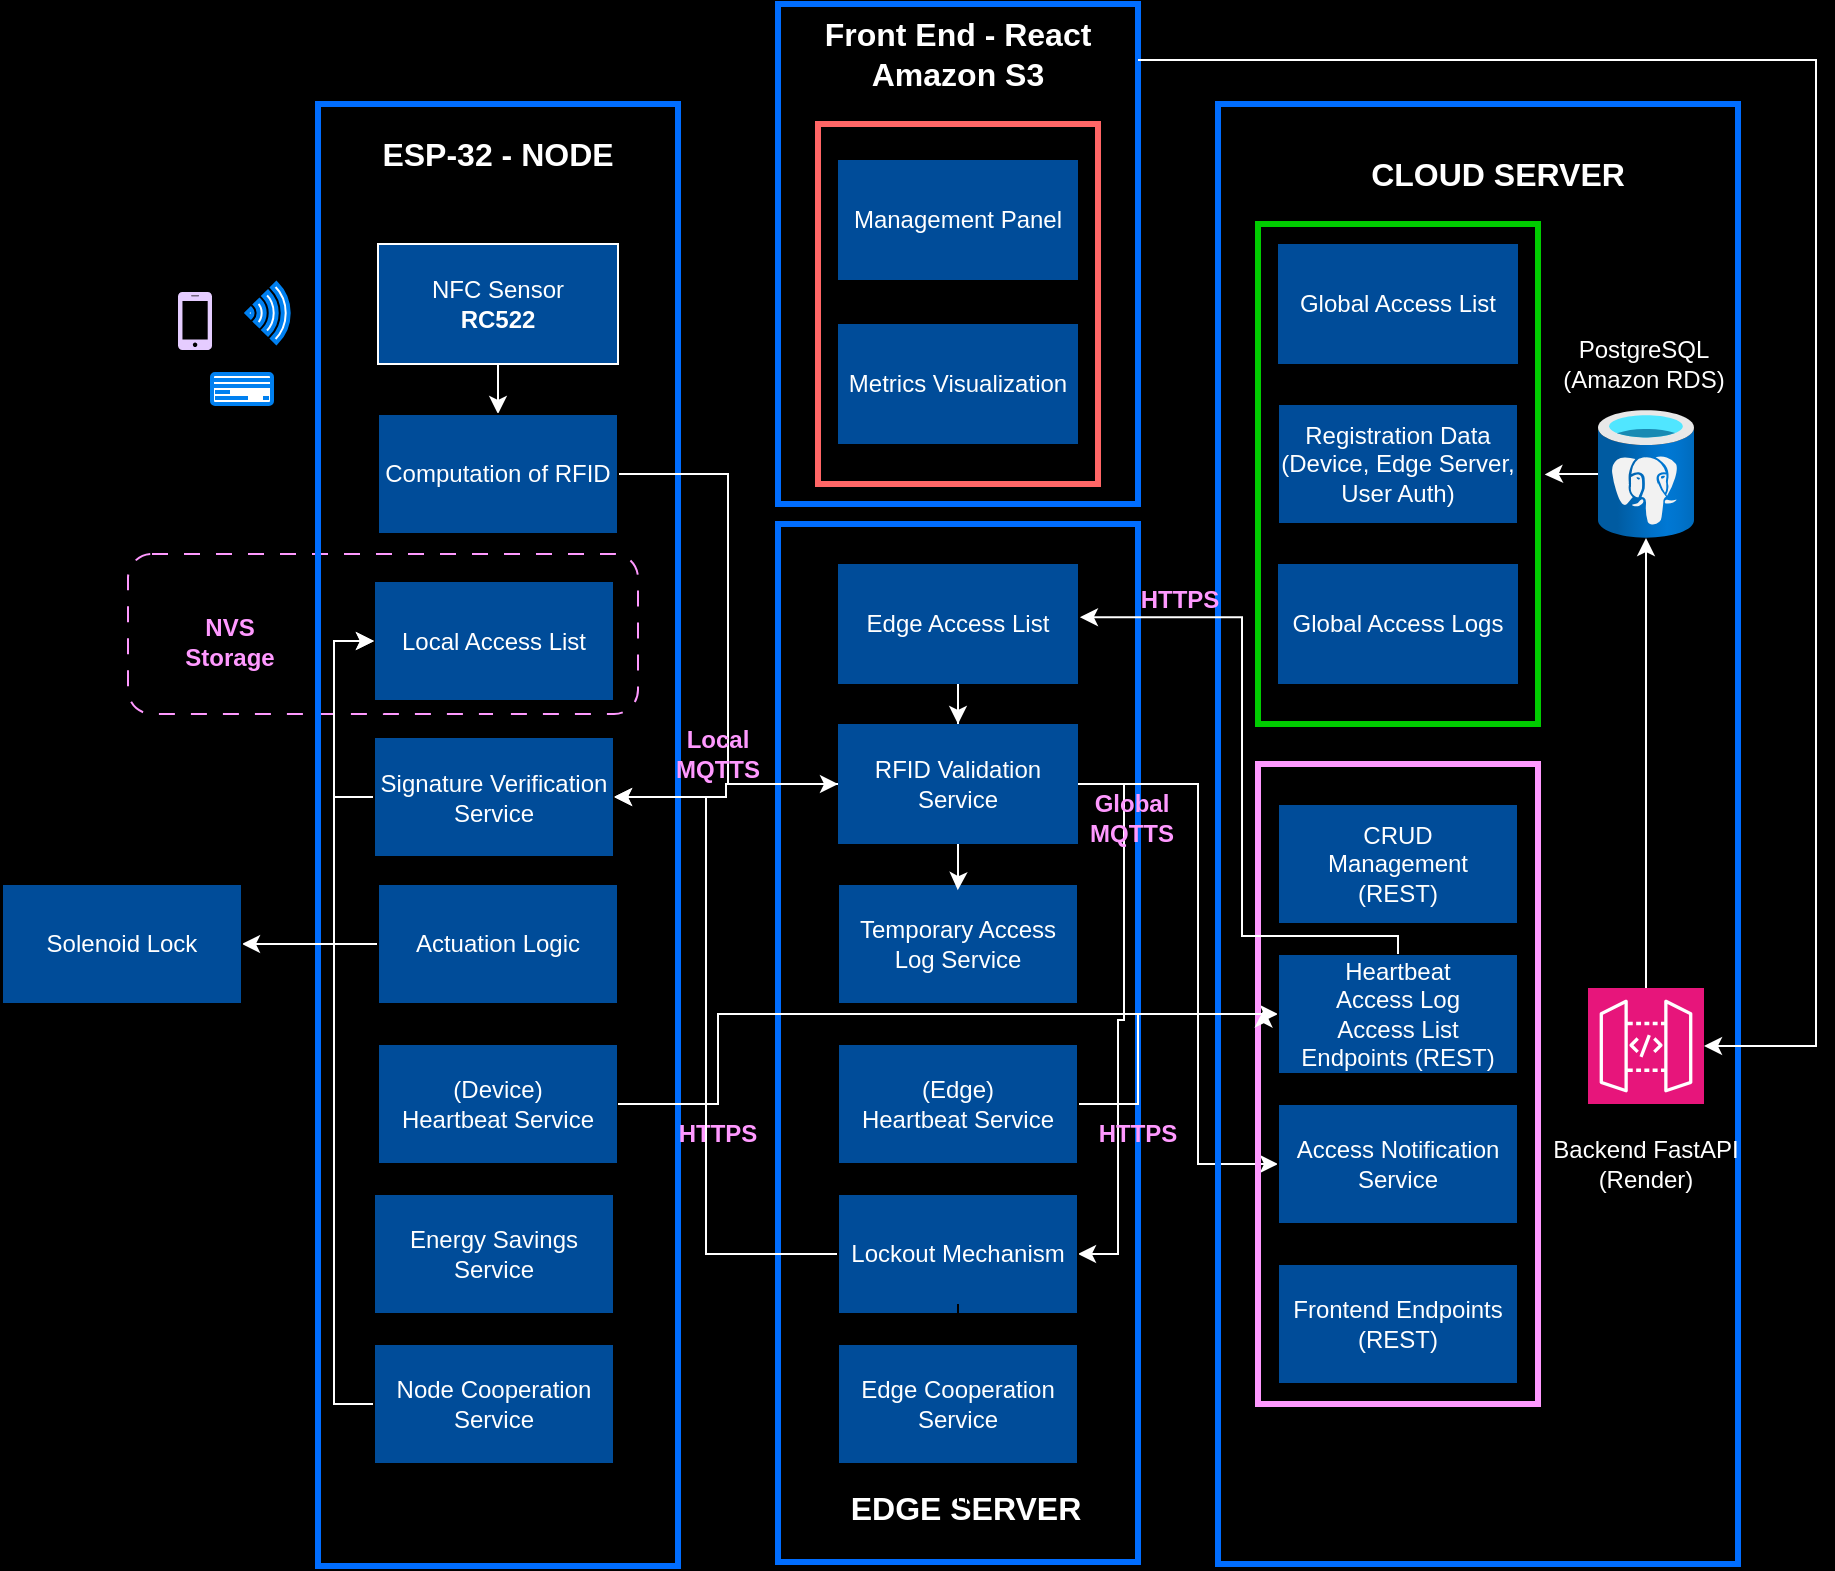 <mxfile version="24.4.10" type="device">
  <diagram name="Página-1" id="-t-8v69SYljJ3hl_-1ib">
    <mxGraphModel dx="1878" dy="1171" grid="0" gridSize="10" guides="1" tooltips="1" connect="1" arrows="1" fold="1" page="1" pageScale="1" pageWidth="827" pageHeight="1169" background="#000000" math="0" shadow="0">
      <root>
        <mxCell id="0" />
        <mxCell id="1" parent="0" />
        <mxCell id="iy7gCG9oLCuIgu3NNxAZ-4" value="" style="rounded=1;whiteSpace=wrap;html=1;fillStyle=dots;fillColor=none;strokeColor=#FF99FF;dashed=1;dashPattern=8 8;" vertex="1" parent="1">
          <mxGeometry x="105" y="385" width="255" height="80" as="geometry" />
        </mxCell>
        <mxCell id="DE5yet_kDrVKlgOhP13U-1" value="" style="rounded=0;whiteSpace=wrap;html=1;fillColor=none;strokeColor=#006DFF;strokeWidth=3;" parent="1" vertex="1">
          <mxGeometry x="200" y="160" width="180" height="731" as="geometry" />
        </mxCell>
        <mxCell id="DE5yet_kDrVKlgOhP13U-2" value="&lt;font color=&quot;#ffffff&quot;&gt;&lt;b&gt;&lt;font style=&quot;font-size: 16px;&quot;&gt;ESP-32 - NODE&lt;/font&gt;&lt;/b&gt;&lt;/font&gt;" style="text;html=1;align=center;verticalAlign=middle;whiteSpace=wrap;rounded=0;" parent="1" vertex="1">
          <mxGeometry x="220" y="170" width="140" height="30" as="geometry" />
        </mxCell>
        <mxCell id="iy7gCG9oLCuIgu3NNxAZ-1" style="edgeStyle=orthogonalEdgeStyle;rounded=0;orthogonalLoop=1;jettySize=auto;html=1;exitX=0.5;exitY=1;exitDx=0;exitDy=0;strokeColor=#FFFFFF;" edge="1" parent="1" source="DE5yet_kDrVKlgOhP13U-4" target="DE5yet_kDrVKlgOhP13U-7">
          <mxGeometry relative="1" as="geometry" />
        </mxCell>
        <mxCell id="DE5yet_kDrVKlgOhP13U-4" value="&lt;div&gt;&lt;font color=&quot;#ffffff&quot;&gt;NFC Sensor&lt;/font&gt;&lt;/div&gt;&lt;div&gt;&lt;font color=&quot;#ffffff&quot;&gt;&lt;b&gt;RC522&lt;/b&gt;&lt;br&gt;&lt;/font&gt;&lt;/div&gt;" style="rounded=0;whiteSpace=wrap;html=1;fillColor=#004C99;strokeColor=#FFFFFF;" parent="1" vertex="1">
          <mxGeometry x="230" y="230" width="120" height="60" as="geometry" />
        </mxCell>
        <mxCell id="iy7gCG9oLCuIgu3NNxAZ-11" style="edgeStyle=orthogonalEdgeStyle;rounded=0;orthogonalLoop=1;jettySize=auto;html=1;exitX=1;exitY=0.5;exitDx=0;exitDy=0;entryX=0;entryY=0.5;entryDx=0;entryDy=0;strokeColor=#FFFFFF;" edge="1" parent="1" source="DE5yet_kDrVKlgOhP13U-7" target="DE5yet_kDrVKlgOhP13U-47">
          <mxGeometry relative="1" as="geometry" />
        </mxCell>
        <mxCell id="DE5yet_kDrVKlgOhP13U-7" value="&lt;div&gt;&lt;font color=&quot;#ffffff&quot;&gt;Computation of RFID &lt;br&gt;&lt;/font&gt;&lt;/div&gt;" style="rounded=0;whiteSpace=wrap;html=1;fillColor=#004C99;" parent="1" vertex="1">
          <mxGeometry x="230" y="315" width="120" height="60" as="geometry" />
        </mxCell>
        <mxCell id="DE5yet_kDrVKlgOhP13U-9" value="&lt;div&gt;&lt;font color=&quot;#ffffff&quot;&gt;(Device)&lt;/font&gt;&lt;/div&gt;&lt;div&gt;&lt;font color=&quot;#ffffff&quot;&gt;Heartbeat Service&lt;/font&gt;&lt;/div&gt;" style="rounded=0;whiteSpace=wrap;html=1;fillColor=#004C99;" parent="1" vertex="1">
          <mxGeometry x="230" y="630" width="120" height="60" as="geometry" />
        </mxCell>
        <mxCell id="DE5yet_kDrVKlgOhP13U-12" style="edgeStyle=orthogonalEdgeStyle;rounded=0;orthogonalLoop=1;jettySize=auto;html=1;entryX=1;entryY=0.5;entryDx=0;entryDy=0;strokeColor=#FFFFFF;" parent="1" source="DE5yet_kDrVKlgOhP13U-10" target="DE5yet_kDrVKlgOhP13U-11" edge="1">
          <mxGeometry relative="1" as="geometry" />
        </mxCell>
        <mxCell id="iy7gCG9oLCuIgu3NNxAZ-7" value="" style="edgeStyle=orthogonalEdgeStyle;rounded=0;orthogonalLoop=1;jettySize=auto;html=1;" edge="1" parent="1" source="iy7gCG9oLCuIgu3NNxAZ-8" target="iy7gCG9oLCuIgu3NNxAZ-4">
          <mxGeometry relative="1" as="geometry" />
        </mxCell>
        <mxCell id="DE5yet_kDrVKlgOhP13U-10" value="&lt;div&gt;&lt;font color=&quot;#ffffff&quot;&gt;Actuation Logic&lt;br&gt;&lt;/font&gt;&lt;/div&gt;" style="rounded=0;whiteSpace=wrap;html=1;fillColor=#004C99;" parent="1" vertex="1">
          <mxGeometry x="230" y="550" width="120" height="60" as="geometry" />
        </mxCell>
        <mxCell id="DE5yet_kDrVKlgOhP13U-11" value="&lt;font color=&quot;#ffffff&quot;&gt;Solenoid Lock&lt;br&gt;&lt;/font&gt;" style="rounded=0;whiteSpace=wrap;html=1;fillColor=#004C99;" parent="1" vertex="1">
          <mxGeometry x="42" y="550" width="120" height="60" as="geometry" />
        </mxCell>
        <mxCell id="DE5yet_kDrVKlgOhP13U-18" value="" style="shape=image;html=1;verticalAlign=top;verticalLabelPosition=bottom;labelBackgroundColor=#ffffff;imageAspect=0;aspect=fixed;image=https://cdn0.iconfinder.com/data/icons/devices-42/1600/Watch_2-128.png" parent="1" vertex="1">
          <mxGeometry x="131.7" y="190" width="58" height="58" as="geometry" />
        </mxCell>
        <mxCell id="DE5yet_kDrVKlgOhP13U-19" value="" style="sketch=0;pointerEvents=1;shadow=0;dashed=0;html=1;strokeColor=none;fillColor=#E5CCFF;labelPosition=center;verticalLabelPosition=bottom;verticalAlign=top;outlineConnect=0;align=center;shape=mxgraph.office.devices.cell_phone_iphone_proportional;" parent="1" vertex="1">
          <mxGeometry x="130" y="254" width="17" height="29" as="geometry" />
        </mxCell>
        <mxCell id="DE5yet_kDrVKlgOhP13U-20" value="" style="html=1;verticalLabelPosition=bottom;align=center;labelBackgroundColor=#ffffff;verticalAlign=top;strokeWidth=2;strokeColor=#0080F0;shadow=0;dashed=0;shape=mxgraph.ios7.icons.credit_card;" parent="1" vertex="1">
          <mxGeometry x="147" y="295" width="30" height="15" as="geometry" />
        </mxCell>
        <mxCell id="DE5yet_kDrVKlgOhP13U-21" value="" style="html=1;verticalLabelPosition=bottom;align=center;labelBackgroundColor=#ffffff;verticalAlign=top;strokeWidth=2;strokeColor=#0080F0;shadow=0;dashed=0;shape=mxgraph.ios7.icons.wifi;pointerEvents=1;rotation=90;" parent="1" vertex="1">
          <mxGeometry x="160" y="254" width="29.7" height="21" as="geometry" />
        </mxCell>
        <mxCell id="DE5yet_kDrVKlgOhP13U-23" value="" style="rounded=0;whiteSpace=wrap;html=1;fillColor=none;strokeColor=#006DFF;strokeWidth=3;" parent="1" vertex="1">
          <mxGeometry x="430" y="370" width="180" height="519" as="geometry" />
        </mxCell>
        <mxCell id="DE5yet_kDrVKlgOhP13U-24" value="&lt;font style=&quot;font-size: 16px;&quot; color=&quot;#ffffff&quot;&gt;&lt;b&gt;EDGE SERVER&lt;/b&gt;&lt;/font&gt;" style="text;html=1;align=center;verticalAlign=middle;whiteSpace=wrap;rounded=0;" parent="1" vertex="1">
          <mxGeometry x="454" y="847" width="140" height="30" as="geometry" />
        </mxCell>
        <mxCell id="DE5yet_kDrVKlgOhP13U-49" style="edgeStyle=orthogonalEdgeStyle;rounded=0;orthogonalLoop=1;jettySize=auto;html=1;strokeColor=#FFFFFF;" parent="1" source="DE5yet_kDrVKlgOhP13U-33" target="DE5yet_kDrVKlgOhP13U-47" edge="1">
          <mxGeometry relative="1" as="geometry" />
        </mxCell>
        <mxCell id="DE5yet_kDrVKlgOhP13U-33" value="&lt;font color=&quot;#ffffff&quot;&gt;Edge Access List&lt;br&gt;&lt;/font&gt;" style="rounded=0;whiteSpace=wrap;html=1;fillColor=#004C99;strokeColor=none;" parent="1" vertex="1">
          <mxGeometry x="460" y="390" width="120" height="60" as="geometry" />
        </mxCell>
        <mxCell id="DE5yet_kDrVKlgOhP13U-36" value="&lt;font color=&quot;#ffffff&quot;&gt;Local Access List&lt;br&gt;&lt;/font&gt;" style="rounded=0;whiteSpace=wrap;html=1;fillColor=#004C99;" parent="1" vertex="1">
          <mxGeometry x="228" y="398.5" width="120" height="60" as="geometry" />
        </mxCell>
        <mxCell id="DE5yet_kDrVKlgOhP13U-46" value="&lt;font color=&quot;#ffffff&quot;&gt;Energy Savings Service&lt;br&gt;&lt;/font&gt;" style="rounded=0;whiteSpace=wrap;html=1;fillColor=#004C99;" parent="1" vertex="1">
          <mxGeometry x="228" y="705" width="120" height="60" as="geometry" />
        </mxCell>
        <mxCell id="DE5yet_kDrVKlgOhP13U-48" style="edgeStyle=orthogonalEdgeStyle;rounded=0;orthogonalLoop=1;jettySize=auto;html=1;entryX=1;entryY=0.5;entryDx=0;entryDy=0;strokeColor=#FFFFFF;" parent="1" source="DE5yet_kDrVKlgOhP13U-47" target="iy7gCG9oLCuIgu3NNxAZ-8" edge="1">
          <mxGeometry relative="1" as="geometry" />
        </mxCell>
        <mxCell id="DE5yet_kDrVKlgOhP13U-86" style="edgeStyle=orthogonalEdgeStyle;rounded=0;orthogonalLoop=1;jettySize=auto;html=1;entryX=0;entryY=0.5;entryDx=0;entryDy=0;strokeColor=#FFFFFF;" parent="1" source="DE5yet_kDrVKlgOhP13U-47" target="DE5yet_kDrVKlgOhP13U-83" edge="1">
          <mxGeometry relative="1" as="geometry">
            <Array as="points">
              <mxPoint x="640" y="500" />
              <mxPoint x="640" y="690" />
            </Array>
          </mxGeometry>
        </mxCell>
        <mxCell id="iy7gCG9oLCuIgu3NNxAZ-22" style="edgeStyle=orthogonalEdgeStyle;rounded=0;orthogonalLoop=1;jettySize=auto;html=1;entryX=1;entryY=0.5;entryDx=0;entryDy=0;strokeColor=#FFFFFF;" edge="1" parent="1" source="DE5yet_kDrVKlgOhP13U-47" target="iy7gCG9oLCuIgu3NNxAZ-16">
          <mxGeometry relative="1" as="geometry">
            <Array as="points">
              <mxPoint x="603" y="500" />
              <mxPoint x="603" y="618" />
              <mxPoint x="600" y="618" />
              <mxPoint x="600" y="735" />
            </Array>
          </mxGeometry>
        </mxCell>
        <mxCell id="DE5yet_kDrVKlgOhP13U-47" value="&lt;font color=&quot;#ffffff&quot;&gt;RFID Validation Service&lt;br&gt;&lt;/font&gt;" style="rounded=0;whiteSpace=wrap;html=1;fillColor=#004C99;strokeColor=none;" parent="1" vertex="1">
          <mxGeometry x="460" y="470" width="120" height="60" as="geometry" />
        </mxCell>
        <mxCell id="DE5yet_kDrVKlgOhP13U-96" style="edgeStyle=orthogonalEdgeStyle;rounded=0;orthogonalLoop=1;jettySize=auto;html=1;entryX=0;entryY=0.5;entryDx=0;entryDy=0;strokeColor=#FFFFFF;" parent="1" source="DE5yet_kDrVKlgOhP13U-50" target="DE5yet_kDrVKlgOhP13U-81" edge="1">
          <mxGeometry relative="1" as="geometry">
            <Array as="points">
              <mxPoint x="610" y="660" />
              <mxPoint x="610" y="615" />
            </Array>
          </mxGeometry>
        </mxCell>
        <mxCell id="DE5yet_kDrVKlgOhP13U-50" value="&lt;div&gt;&lt;font color=&quot;#ffffff&quot;&gt;(Edge)&lt;/font&gt;&lt;/div&gt;&lt;div&gt;&lt;font color=&quot;#ffffff&quot;&gt;Heartbeat Service&lt;/font&gt;&lt;/div&gt;" style="rounded=0;whiteSpace=wrap;html=1;fillColor=#004C99;" parent="1" vertex="1">
          <mxGeometry x="460" y="630" width="120" height="60" as="geometry" />
        </mxCell>
        <mxCell id="DE5yet_kDrVKlgOhP13U-52" value="J" style="rounded=0;whiteSpace=wrap;html=1;fillColor=none;strokeColor=#006DFF;strokeWidth=3;" parent="1" vertex="1">
          <mxGeometry x="650" y="160" width="260" height="730" as="geometry" />
        </mxCell>
        <mxCell id="DE5yet_kDrVKlgOhP13U-58" value="&lt;font color=&quot;#ffffff&quot;&gt;Global Access Logs&lt;/font&gt;" style="rounded=0;whiteSpace=wrap;html=1;fillColor=#004C99;strokeColor=none;" parent="1" vertex="1">
          <mxGeometry x="680" y="390" width="120" height="60" as="geometry" />
        </mxCell>
        <mxCell id="DE5yet_kDrVKlgOhP13U-59" value="&lt;div&gt;&lt;font color=&quot;#ffffff&quot;&gt;Registration Data&lt;/font&gt;&lt;/div&gt;&lt;div&gt;&lt;font color=&quot;#ffffff&quot;&gt;(Device, Edge Server, User Auth)&lt;br&gt;&lt;/font&gt;&lt;/div&gt;" style="rounded=0;whiteSpace=wrap;html=1;fillColor=#004C99;" parent="1" vertex="1">
          <mxGeometry x="680" y="310" width="120" height="60" as="geometry" />
        </mxCell>
        <mxCell id="DE5yet_kDrVKlgOhP13U-65" value="&lt;font color=&quot;#ffffff&quot;&gt;Temporary Access Log Service&lt;br&gt;&lt;/font&gt;" style="rounded=0;whiteSpace=wrap;html=1;fillColor=#004C99;" parent="1" vertex="1">
          <mxGeometry x="460" y="550" width="120" height="60" as="geometry" />
        </mxCell>
        <mxCell id="DE5yet_kDrVKlgOhP13U-70" style="edgeStyle=orthogonalEdgeStyle;rounded=0;orthogonalLoop=1;jettySize=auto;html=1;entryX=0.499;entryY=0.051;entryDx=0;entryDy=0;entryPerimeter=0;strokeColor=#FFFFFF;" parent="1" source="DE5yet_kDrVKlgOhP13U-47" target="DE5yet_kDrVKlgOhP13U-65" edge="1">
          <mxGeometry relative="1" as="geometry" />
        </mxCell>
        <mxCell id="DE5yet_kDrVKlgOhP13U-73" value="" style="edgeStyle=orthogonalEdgeStyle;rounded=0;orthogonalLoop=1;jettySize=auto;html=1;exitX=0.5;exitY=1;exitDx=0;exitDy=0;" parent="1" target="DE5yet_kDrVKlgOhP13U-57" edge="1">
          <mxGeometry relative="1" as="geometry">
            <mxPoint x="750" y="290" as="sourcePoint" />
            <mxPoint x="840" y="160" as="targetPoint" />
          </mxGeometry>
        </mxCell>
        <mxCell id="DE5yet_kDrVKlgOhP13U-57" value="&lt;font color=&quot;#ffffff&quot;&gt;Global Access List&lt;br&gt;&lt;/font&gt;" style="rounded=0;whiteSpace=wrap;html=1;fillColor=#004C99;strokeColor=none;" parent="1" vertex="1">
          <mxGeometry x="680" y="230" width="120" height="60" as="geometry" />
        </mxCell>
        <mxCell id="DE5yet_kDrVKlgOhP13U-74" value="" style="rounded=0;whiteSpace=wrap;html=1;fillColor=none;strokeColor=#00CC00;strokeWidth=3;" parent="1" vertex="1">
          <mxGeometry x="670" y="220" width="140" height="250" as="geometry" />
        </mxCell>
        <mxCell id="DE5yet_kDrVKlgOhP13U-75" value="" style="image;aspect=fixed;html=1;points=[];align=center;fontSize=12;image=img/lib/azure2/databases/Azure_Database_PostgreSQL_Server.svg;" parent="1" vertex="1">
          <mxGeometry x="840" y="313" width="48" height="64" as="geometry" />
        </mxCell>
        <mxCell id="DE5yet_kDrVKlgOhP13U-77" style="edgeStyle=orthogonalEdgeStyle;rounded=0;orthogonalLoop=1;jettySize=auto;html=1;entryX=1.024;entryY=0.501;entryDx=0;entryDy=0;entryPerimeter=0;strokeColor=#FFFFFF;" parent="1" source="DE5yet_kDrVKlgOhP13U-75" target="DE5yet_kDrVKlgOhP13U-74" edge="1">
          <mxGeometry relative="1" as="geometry" />
        </mxCell>
        <mxCell id="DE5yet_kDrVKlgOhP13U-78" value="&lt;div&gt;&lt;font color=&quot;#ffffff&quot;&gt;PostgreSQL&lt;/font&gt;&lt;/div&gt;&lt;div&gt;&lt;font color=&quot;#ffffff&quot;&gt;(Amazon RDS)&lt;br&gt;&lt;/font&gt;&lt;/div&gt;" style="text;html=1;align=center;verticalAlign=middle;whiteSpace=wrap;rounded=0;" parent="1" vertex="1">
          <mxGeometry x="810" y="275" width="106" height="30" as="geometry" />
        </mxCell>
        <mxCell id="DE5yet_kDrVKlgOhP13U-79" value="" style="rounded=0;whiteSpace=wrap;html=1;fillColor=none;strokeColor=#FF99FF;strokeWidth=3;" parent="1" vertex="1">
          <mxGeometry x="670" y="490" width="140" height="320" as="geometry" />
        </mxCell>
        <mxCell id="DE5yet_kDrVKlgOhP13U-80" value="&lt;div&gt;&lt;font color=&quot;#ffffff&quot;&gt;CRUD&lt;/font&gt;&lt;/div&gt;&lt;div&gt;&lt;font color=&quot;#ffffff&quot;&gt;Management&lt;/font&gt;&lt;/div&gt;&lt;div&gt;&lt;font color=&quot;#ffffff&quot;&gt;(REST)&lt;br&gt;&lt;/font&gt;&lt;/div&gt;" style="rounded=0;whiteSpace=wrap;html=1;fillColor=#004C99;" parent="1" vertex="1">
          <mxGeometry x="680" y="510" width="120" height="60" as="geometry" />
        </mxCell>
        <mxCell id="DE5yet_kDrVKlgOhP13U-81" value="&lt;div&gt;&lt;font color=&quot;#ffffff&quot;&gt;Heartbeat&lt;/font&gt;&lt;/div&gt;&lt;div&gt;&lt;font color=&quot;#ffffff&quot;&gt;Access Log&lt;/font&gt;&lt;/div&gt;&lt;div&gt;&lt;font color=&quot;#ffffff&quot;&gt;Access List&lt;/font&gt;&lt;/div&gt;&lt;div&gt;&lt;font color=&quot;#ffffff&quot;&gt;Endpoints (REST)&lt;br&gt;&lt;/font&gt;&lt;/div&gt;" style="rounded=0;whiteSpace=wrap;html=1;fillColor=#004C99;" parent="1" vertex="1">
          <mxGeometry x="680" y="585" width="120" height="60" as="geometry" />
        </mxCell>
        <mxCell id="DE5yet_kDrVKlgOhP13U-83" value="&lt;font color=&quot;#ffffff&quot;&gt;Access Notification Service&lt;br&gt;&lt;/font&gt;" style="rounded=0;whiteSpace=wrap;html=1;fillColor=#004C99;" parent="1" vertex="1">
          <mxGeometry x="680" y="660" width="120" height="60" as="geometry" />
        </mxCell>
        <mxCell id="DE5yet_kDrVKlgOhP13U-89" value="&lt;div&gt;&lt;b&gt;&lt;font color=&quot;#ff99ff&quot;&gt;Local&lt;/font&gt;&lt;/b&gt;&lt;/div&gt;&lt;div&gt;&lt;b&gt;&lt;font color=&quot;#ff99ff&quot;&gt;MQTTS&lt;br&gt;&lt;/font&gt;&lt;/b&gt;&lt;/div&gt;" style="text;html=1;align=center;verticalAlign=middle;whiteSpace=wrap;rounded=0;" parent="1" vertex="1">
          <mxGeometry x="370" y="470" width="60" height="30" as="geometry" />
        </mxCell>
        <mxCell id="DE5yet_kDrVKlgOhP13U-91" value="&lt;div&gt;&lt;b&gt;&lt;font color=&quot;#ff99ff&quot;&gt;Global&lt;/font&gt;&lt;/b&gt;&lt;/div&gt;&lt;div&gt;&lt;b&gt;&lt;font color=&quot;#ff99ff&quot;&gt;MQTTS&lt;br&gt;&lt;/font&gt;&lt;/b&gt;&lt;/div&gt;" style="text;html=1;align=center;verticalAlign=middle;whiteSpace=wrap;rounded=0;" parent="1" vertex="1">
          <mxGeometry x="577" y="502" width="60" height="30" as="geometry" />
        </mxCell>
        <mxCell id="DE5yet_kDrVKlgOhP13U-97" style="edgeStyle=orthogonalEdgeStyle;rounded=0;orthogonalLoop=1;jettySize=auto;html=1;entryX=-0.059;entryY=0.461;entryDx=0;entryDy=0;entryPerimeter=0;strokeColor=#FFFFFF;" parent="1" source="DE5yet_kDrVKlgOhP13U-9" target="DE5yet_kDrVKlgOhP13U-81" edge="1">
          <mxGeometry relative="1" as="geometry">
            <Array as="points">
              <mxPoint x="400" y="660" />
              <mxPoint x="400" y="615" />
              <mxPoint x="673" y="615" />
            </Array>
          </mxGeometry>
        </mxCell>
        <mxCell id="DE5yet_kDrVKlgOhP13U-98" value="&lt;font color=&quot;#ff99ff&quot;&gt;&lt;b&gt;HTTPS&lt;/b&gt;&lt;/font&gt;" style="text;html=1;align=center;verticalAlign=middle;whiteSpace=wrap;rounded=0;" parent="1" vertex="1">
          <mxGeometry x="370" y="660" width="60" height="30" as="geometry" />
        </mxCell>
        <mxCell id="DE5yet_kDrVKlgOhP13U-99" value="&lt;font color=&quot;#ff99ff&quot;&gt;&lt;b&gt;HTTPS&lt;/b&gt;&lt;/font&gt;" style="text;html=1;align=center;verticalAlign=middle;whiteSpace=wrap;rounded=0;" parent="1" vertex="1">
          <mxGeometry x="580" y="660" width="60" height="30" as="geometry" />
        </mxCell>
        <mxCell id="DE5yet_kDrVKlgOhP13U-101" value="&lt;div&gt;&lt;font color=&quot;#ffffff&quot;&gt;Frontend Endpoints&lt;/font&gt;&lt;/div&gt;&lt;div&gt;&lt;font color=&quot;#ffffff&quot;&gt;(REST)&lt;br&gt;&lt;/font&gt;&lt;/div&gt;" style="rounded=0;whiteSpace=wrap;html=1;fillColor=#004C99;" parent="1" vertex="1">
          <mxGeometry x="680" y="740" width="120" height="60" as="geometry" />
        </mxCell>
        <mxCell id="DE5yet_kDrVKlgOhP13U-102" value="" style="sketch=0;points=[[0,0,0],[0.25,0,0],[0.5,0,0],[0.75,0,0],[1,0,0],[0,1,0],[0.25,1,0],[0.5,1,0],[0.75,1,0],[1,1,0],[0,0.25,0],[0,0.5,0],[0,0.75,0],[1,0.25,0],[1,0.5,0],[1,0.75,0]];outlineConnect=0;fontColor=#232F3E;fillColor=#E7157B;strokeColor=#ffffff;dashed=0;verticalLabelPosition=bottom;verticalAlign=top;align=center;html=1;fontSize=12;fontStyle=0;aspect=fixed;shape=mxgraph.aws4.resourceIcon;resIcon=mxgraph.aws4.api_gateway;" parent="1" vertex="1">
          <mxGeometry x="835" y="602" width="58" height="58" as="geometry" />
        </mxCell>
        <mxCell id="DE5yet_kDrVKlgOhP13U-103" value="&lt;div&gt;&lt;font color=&quot;#ffffff&quot;&gt;Backend FastAPI&lt;br&gt;&lt;/font&gt;&lt;/div&gt;&lt;div&gt;&lt;font color=&quot;#ffffff&quot;&gt;(Render)&lt;br&gt;&lt;/font&gt;&lt;/div&gt;" style="text;html=1;align=center;verticalAlign=middle;whiteSpace=wrap;rounded=0;" parent="1" vertex="1">
          <mxGeometry x="811" y="675" width="106" height="30" as="geometry" />
        </mxCell>
        <mxCell id="DE5yet_kDrVKlgOhP13U-107" value="" style="rounded=0;whiteSpace=wrap;html=1;fillColor=none;strokeColor=#FF6666;strokeWidth=3;" parent="1" vertex="1">
          <mxGeometry x="450" y="170" width="140" height="180" as="geometry" />
        </mxCell>
        <mxCell id="DE5yet_kDrVKlgOhP13U-108" value="&lt;font color=&quot;#ffffff&quot;&gt;Management Panel&lt;br&gt;&lt;/font&gt;" style="rounded=0;whiteSpace=wrap;html=1;fillColor=#004C99;strokeColor=none;" parent="1" vertex="1">
          <mxGeometry x="460" y="188" width="120" height="60" as="geometry" />
        </mxCell>
        <mxCell id="DE5yet_kDrVKlgOhP13U-109" value="&lt;font color=&quot;#ffffff&quot;&gt;Metrics Visualization&lt;br&gt;&lt;/font&gt;" style="rounded=0;whiteSpace=wrap;html=1;fillColor=#004C99;strokeColor=none;" parent="1" vertex="1">
          <mxGeometry x="460" y="270" width="120" height="60" as="geometry" />
        </mxCell>
        <mxCell id="DE5yet_kDrVKlgOhP13U-111" value="" style="rounded=0;whiteSpace=wrap;html=1;fillColor=none;strokeColor=#006DFF;strokeWidth=3;" parent="1" vertex="1">
          <mxGeometry x="430" y="110" width="180" height="250" as="geometry" />
        </mxCell>
        <mxCell id="DE5yet_kDrVKlgOhP13U-112" value="&lt;div style=&quot;font-size: 16px;&quot;&gt;&lt;font style=&quot;font-size: 16px;&quot; color=&quot;#ffffff&quot;&gt;&lt;b&gt;Front End - React&lt;/b&gt;&lt;/font&gt;&lt;/div&gt;&lt;div style=&quot;font-size: 16px;&quot;&gt;&lt;font style=&quot;font-size: 16px;&quot; color=&quot;#ffffff&quot;&gt;&lt;b&gt;Amazon S3&lt;br&gt;&lt;/b&gt;&lt;/font&gt;&lt;/div&gt;" style="text;html=1;align=center;verticalAlign=middle;whiteSpace=wrap;rounded=0;" parent="1" vertex="1">
          <mxGeometry x="450" y="120" width="140" height="30" as="geometry" />
        </mxCell>
        <mxCell id="DE5yet_kDrVKlgOhP13U-113" value="&lt;font size=&quot;1&quot; color=&quot;#ffffff&quot;&gt;&lt;b style=&quot;font-size: 16px;&quot;&gt;CLOUD SERVER&lt;/b&gt;&lt;/font&gt;" style="text;html=1;align=center;verticalAlign=middle;whiteSpace=wrap;rounded=0;" parent="1" vertex="1">
          <mxGeometry x="720" y="180" width="140" height="30" as="geometry" />
        </mxCell>
        <mxCell id="DE5yet_kDrVKlgOhP13U-116" style="edgeStyle=orthogonalEdgeStyle;rounded=0;orthogonalLoop=1;jettySize=auto;html=1;strokeColor=#FFFFFF;" parent="1" source="DE5yet_kDrVKlgOhP13U-102" target="DE5yet_kDrVKlgOhP13U-75" edge="1">
          <mxGeometry relative="1" as="geometry">
            <Array as="points" />
          </mxGeometry>
        </mxCell>
        <mxCell id="DE5yet_kDrVKlgOhP13U-119" style="edgeStyle=orthogonalEdgeStyle;rounded=0;orthogonalLoop=1;jettySize=auto;html=1;entryX=1;entryY=0.5;entryDx=0;entryDy=0;entryPerimeter=0;strokeColor=#FFFFFF;" parent="1" source="DE5yet_kDrVKlgOhP13U-111" target="DE5yet_kDrVKlgOhP13U-102" edge="1">
          <mxGeometry relative="1" as="geometry">
            <Array as="points">
              <mxPoint x="949" y="138" />
              <mxPoint x="949" y="631" />
            </Array>
          </mxGeometry>
        </mxCell>
        <mxCell id="zNQBJPP_V3ziujkV9v5t-1" style="edgeStyle=orthogonalEdgeStyle;rounded=0;orthogonalLoop=1;jettySize=auto;html=1;entryX=1.008;entryY=0.443;entryDx=0;entryDy=0;entryPerimeter=0;strokeColor=#FFFFFF;" parent="1" source="DE5yet_kDrVKlgOhP13U-81" target="DE5yet_kDrVKlgOhP13U-33" edge="1">
          <mxGeometry relative="1" as="geometry">
            <Array as="points">
              <mxPoint x="740" y="576" />
              <mxPoint x="662" y="576" />
              <mxPoint x="662" y="417" />
            </Array>
          </mxGeometry>
        </mxCell>
        <mxCell id="zNQBJPP_V3ziujkV9v5t-2" value="&lt;font color=&quot;#ff99ff&quot;&gt;&lt;b&gt;HTTPS&lt;/b&gt;&lt;/font&gt;" style="text;html=1;align=center;verticalAlign=middle;whiteSpace=wrap;rounded=0;" parent="1" vertex="1">
          <mxGeometry x="601" y="393" width="60" height="30" as="geometry" />
        </mxCell>
        <mxCell id="iy7gCG9oLCuIgu3NNxAZ-21" style="edgeStyle=orthogonalEdgeStyle;rounded=0;orthogonalLoop=1;jettySize=auto;html=1;entryX=0;entryY=0.5;entryDx=0;entryDy=0;strokeColor=#FFFFFF;" edge="1" parent="1" source="iy7gCG9oLCuIgu3NNxAZ-3" target="DE5yet_kDrVKlgOhP13U-36">
          <mxGeometry relative="1" as="geometry">
            <Array as="points">
              <mxPoint x="208" y="810" />
              <mxPoint x="208" y="429" />
            </Array>
          </mxGeometry>
        </mxCell>
        <mxCell id="iy7gCG9oLCuIgu3NNxAZ-3" value="&lt;font color=&quot;#ffffff&quot;&gt;Node Cooperation Service&lt;br&gt;&lt;/font&gt;" style="rounded=0;whiteSpace=wrap;html=1;fillColor=#004C99;" vertex="1" parent="1">
          <mxGeometry x="228" y="780" width="120" height="60" as="geometry" />
        </mxCell>
        <mxCell id="iy7gCG9oLCuIgu3NNxAZ-5" value="&lt;div&gt;&lt;b&gt;&lt;font color=&quot;#ff99ff&quot;&gt;NVS Storage&lt;br&gt;&lt;/font&gt;&lt;/b&gt;&lt;/div&gt;" style="text;html=1;align=center;verticalAlign=middle;whiteSpace=wrap;rounded=0;" vertex="1" parent="1">
          <mxGeometry x="126" y="413.5" width="60" height="30" as="geometry" />
        </mxCell>
        <mxCell id="iy7gCG9oLCuIgu3NNxAZ-9" value="" style="edgeStyle=orthogonalEdgeStyle;rounded=0;orthogonalLoop=1;jettySize=auto;html=1;" edge="1" parent="1" source="DE5yet_kDrVKlgOhP13U-10" target="iy7gCG9oLCuIgu3NNxAZ-8">
          <mxGeometry relative="1" as="geometry">
            <mxPoint x="288" y="555" as="sourcePoint" />
            <mxPoint x="232" y="475" as="targetPoint" />
          </mxGeometry>
        </mxCell>
        <mxCell id="iy7gCG9oLCuIgu3NNxAZ-15" style="edgeStyle=orthogonalEdgeStyle;rounded=0;orthogonalLoop=1;jettySize=auto;html=1;entryX=0;entryY=0.5;entryDx=0;entryDy=0;strokeColor=#FFFFFF;" edge="1" parent="1" source="iy7gCG9oLCuIgu3NNxAZ-8" target="DE5yet_kDrVKlgOhP13U-36">
          <mxGeometry relative="1" as="geometry">
            <Array as="points">
              <mxPoint x="208" y="507" />
              <mxPoint x="208" y="429" />
            </Array>
          </mxGeometry>
        </mxCell>
        <mxCell id="iy7gCG9oLCuIgu3NNxAZ-8" value="&lt;font color=&quot;#ffffff&quot;&gt;Signature Verification Service&lt;/font&gt;" style="rounded=0;whiteSpace=wrap;html=1;fillColor=#004C99;" vertex="1" parent="1">
          <mxGeometry x="228" y="476.5" width="120" height="60" as="geometry" />
        </mxCell>
        <mxCell id="iy7gCG9oLCuIgu3NNxAZ-17" value="" style="edgeStyle=orthogonalEdgeStyle;rounded=0;orthogonalLoop=1;jettySize=auto;html=1;" edge="1" parent="1" source="iy7gCG9oLCuIgu3NNxAZ-18" target="DE5yet_kDrVKlgOhP13U-24">
          <mxGeometry relative="1" as="geometry" />
        </mxCell>
        <mxCell id="iy7gCG9oLCuIgu3NNxAZ-20" style="edgeStyle=orthogonalEdgeStyle;rounded=0;orthogonalLoop=1;jettySize=auto;html=1;entryX=1;entryY=0.5;entryDx=0;entryDy=0;strokeColor=#FFFFFF;" edge="1" parent="1" source="iy7gCG9oLCuIgu3NNxAZ-16" target="iy7gCG9oLCuIgu3NNxAZ-8">
          <mxGeometry relative="1" as="geometry">
            <Array as="points">
              <mxPoint x="394" y="735" />
              <mxPoint x="394" y="507" />
            </Array>
          </mxGeometry>
        </mxCell>
        <mxCell id="iy7gCG9oLCuIgu3NNxAZ-16" value="&lt;div&gt;&lt;font color=&quot;#ffffff&quot;&gt;Lockout Mechanism&lt;br&gt;&lt;/font&gt;&lt;/div&gt;" style="rounded=0;whiteSpace=wrap;html=1;fillColor=#004C99;" vertex="1" parent="1">
          <mxGeometry x="460" y="705" width="120" height="60" as="geometry" />
        </mxCell>
        <mxCell id="iy7gCG9oLCuIgu3NNxAZ-19" value="" style="edgeStyle=orthogonalEdgeStyle;rounded=0;orthogonalLoop=1;jettySize=auto;html=1;" edge="1" parent="1" source="iy7gCG9oLCuIgu3NNxAZ-16" target="iy7gCG9oLCuIgu3NNxAZ-18">
          <mxGeometry relative="1" as="geometry">
            <mxPoint x="520" y="765" as="sourcePoint" />
            <mxPoint x="522" y="832" as="targetPoint" />
          </mxGeometry>
        </mxCell>
        <mxCell id="iy7gCG9oLCuIgu3NNxAZ-18" value="&lt;font color=&quot;#ffffff&quot;&gt;Edge Cooperation Service&lt;br&gt;&lt;/font&gt;" style="rounded=0;whiteSpace=wrap;html=1;fillColor=#004C99;" vertex="1" parent="1">
          <mxGeometry x="460" y="780" width="120" height="60" as="geometry" />
        </mxCell>
      </root>
    </mxGraphModel>
  </diagram>
</mxfile>
